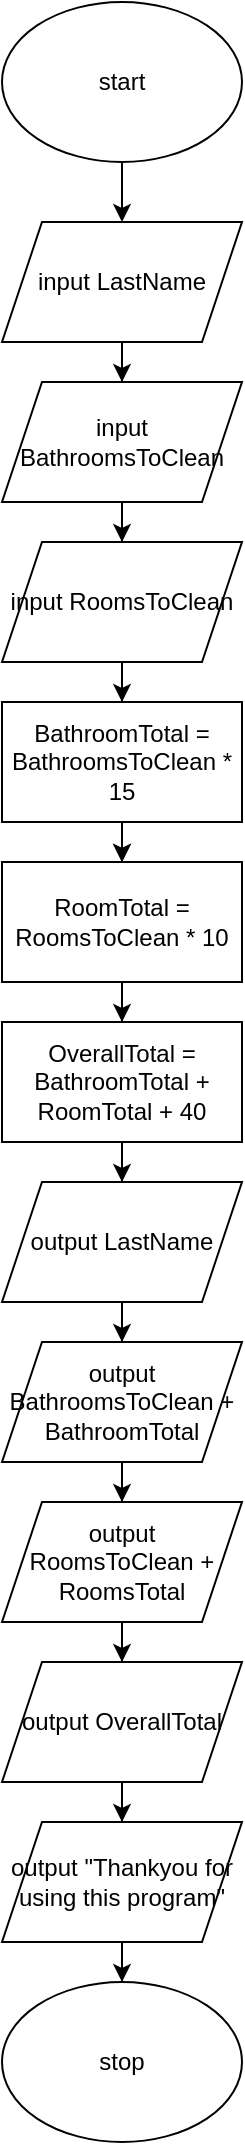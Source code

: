 <mxfile version="24.7.17">
  <diagram name="Page-1" id="Vofgi0hatRqfhVlCtrFg">
    <mxGraphModel dx="1098" dy="988" grid="1" gridSize="10" guides="1" tooltips="1" connect="1" arrows="1" fold="1" page="1" pageScale="1" pageWidth="850" pageHeight="1100" math="0" shadow="0">
      <root>
        <mxCell id="0" />
        <mxCell id="1" parent="0" />
        <mxCell id="zpUaCIFT4Lb16iYSd0HI-3" value="" style="edgeStyle=orthogonalEdgeStyle;rounded=0;orthogonalLoop=1;jettySize=auto;html=1;" edge="1" parent="1" source="zpUaCIFT4Lb16iYSd0HI-1" target="zpUaCIFT4Lb16iYSd0HI-2">
          <mxGeometry relative="1" as="geometry" />
        </mxCell>
        <mxCell id="zpUaCIFT4Lb16iYSd0HI-1" value="start" style="ellipse;whiteSpace=wrap;html=1;" vertex="1" parent="1">
          <mxGeometry x="365" y="20" width="120" height="80" as="geometry" />
        </mxCell>
        <mxCell id="zpUaCIFT4Lb16iYSd0HI-6" value="" style="edgeStyle=orthogonalEdgeStyle;rounded=0;orthogonalLoop=1;jettySize=auto;html=1;" edge="1" parent="1" source="zpUaCIFT4Lb16iYSd0HI-2" target="zpUaCIFT4Lb16iYSd0HI-5">
          <mxGeometry relative="1" as="geometry" />
        </mxCell>
        <mxCell id="zpUaCIFT4Lb16iYSd0HI-2" value="input LastName" style="shape=parallelogram;perimeter=parallelogramPerimeter;whiteSpace=wrap;html=1;fixedSize=1;" vertex="1" parent="1">
          <mxGeometry x="365" y="130" width="120" height="60" as="geometry" />
        </mxCell>
        <mxCell id="zpUaCIFT4Lb16iYSd0HI-9" value="" style="edgeStyle=orthogonalEdgeStyle;rounded=0;orthogonalLoop=1;jettySize=auto;html=1;" edge="1" parent="1" source="zpUaCIFT4Lb16iYSd0HI-4" target="zpUaCIFT4Lb16iYSd0HI-8">
          <mxGeometry relative="1" as="geometry" />
        </mxCell>
        <mxCell id="zpUaCIFT4Lb16iYSd0HI-18" value="" style="edgeStyle=orthogonalEdgeStyle;rounded=0;orthogonalLoop=1;jettySize=auto;html=1;" edge="1" parent="1" source="zpUaCIFT4Lb16iYSd0HI-4" target="zpUaCIFT4Lb16iYSd0HI-10">
          <mxGeometry relative="1" as="geometry" />
        </mxCell>
        <mxCell id="zpUaCIFT4Lb16iYSd0HI-4" value="input RoomsToClean" style="shape=parallelogram;perimeter=parallelogramPerimeter;whiteSpace=wrap;html=1;fixedSize=1;" vertex="1" parent="1">
          <mxGeometry x="365" y="290" width="120" height="60" as="geometry" />
        </mxCell>
        <mxCell id="zpUaCIFT4Lb16iYSd0HI-7" value="" style="edgeStyle=orthogonalEdgeStyle;rounded=0;orthogonalLoop=1;jettySize=auto;html=1;" edge="1" parent="1" source="zpUaCIFT4Lb16iYSd0HI-5" target="zpUaCIFT4Lb16iYSd0HI-4">
          <mxGeometry relative="1" as="geometry" />
        </mxCell>
        <mxCell id="zpUaCIFT4Lb16iYSd0HI-5" value="input BathroomsToClean" style="shape=parallelogram;perimeter=parallelogramPerimeter;whiteSpace=wrap;html=1;fixedSize=1;" vertex="1" parent="1">
          <mxGeometry x="365" y="210" width="120" height="60" as="geometry" />
        </mxCell>
        <mxCell id="zpUaCIFT4Lb16iYSd0HI-11" value="" style="edgeStyle=orthogonalEdgeStyle;rounded=0;orthogonalLoop=1;jettySize=auto;html=1;" edge="1" parent="1" source="zpUaCIFT4Lb16iYSd0HI-8" target="zpUaCIFT4Lb16iYSd0HI-10">
          <mxGeometry relative="1" as="geometry" />
        </mxCell>
        <mxCell id="zpUaCIFT4Lb16iYSd0HI-8" value="BathroomTotal = BathroomsToClean * 15" style="rounded=0;whiteSpace=wrap;html=1;" vertex="1" parent="1">
          <mxGeometry x="365" y="370" width="120" height="60" as="geometry" />
        </mxCell>
        <mxCell id="zpUaCIFT4Lb16iYSd0HI-13" value="" style="edgeStyle=orthogonalEdgeStyle;rounded=0;orthogonalLoop=1;jettySize=auto;html=1;" edge="1" parent="1" source="zpUaCIFT4Lb16iYSd0HI-10" target="zpUaCIFT4Lb16iYSd0HI-12">
          <mxGeometry relative="1" as="geometry" />
        </mxCell>
        <mxCell id="zpUaCIFT4Lb16iYSd0HI-10" value="RoomTotal = RoomsToClean * 10" style="rounded=0;whiteSpace=wrap;html=1;" vertex="1" parent="1">
          <mxGeometry x="365" y="450" width="120" height="60" as="geometry" />
        </mxCell>
        <mxCell id="zpUaCIFT4Lb16iYSd0HI-17" value="" style="edgeStyle=orthogonalEdgeStyle;rounded=0;orthogonalLoop=1;jettySize=auto;html=1;" edge="1" parent="1" source="zpUaCIFT4Lb16iYSd0HI-12" target="zpUaCIFT4Lb16iYSd0HI-16">
          <mxGeometry relative="1" as="geometry" />
        </mxCell>
        <mxCell id="zpUaCIFT4Lb16iYSd0HI-12" value="OverallTotal = BathroomTotal + RoomTotal + 40" style="whiteSpace=wrap;html=1;rounded=0;" vertex="1" parent="1">
          <mxGeometry x="365" y="530" width="120" height="60" as="geometry" />
        </mxCell>
        <mxCell id="zpUaCIFT4Lb16iYSd0HI-22" value="" style="edgeStyle=orthogonalEdgeStyle;rounded=0;orthogonalLoop=1;jettySize=auto;html=1;" edge="1" parent="1" source="zpUaCIFT4Lb16iYSd0HI-14" target="zpUaCIFT4Lb16iYSd0HI-15">
          <mxGeometry relative="1" as="geometry" />
        </mxCell>
        <mxCell id="zpUaCIFT4Lb16iYSd0HI-14" value="output BathroomsToClean + BathroomTotal" style="shape=parallelogram;perimeter=parallelogramPerimeter;whiteSpace=wrap;html=1;fixedSize=1;" vertex="1" parent="1">
          <mxGeometry x="365" y="690" width="120" height="60" as="geometry" />
        </mxCell>
        <mxCell id="zpUaCIFT4Lb16iYSd0HI-24" value="" style="edgeStyle=orthogonalEdgeStyle;rounded=0;orthogonalLoop=1;jettySize=auto;html=1;" edge="1" parent="1" source="zpUaCIFT4Lb16iYSd0HI-15" target="zpUaCIFT4Lb16iYSd0HI-23">
          <mxGeometry relative="1" as="geometry" />
        </mxCell>
        <mxCell id="zpUaCIFT4Lb16iYSd0HI-15" value="output RoomsToClean + RoomsTotal" style="shape=parallelogram;perimeter=parallelogramPerimeter;whiteSpace=wrap;html=1;fixedSize=1;" vertex="1" parent="1">
          <mxGeometry x="365" y="770" width="120" height="60" as="geometry" />
        </mxCell>
        <mxCell id="zpUaCIFT4Lb16iYSd0HI-21" value="" style="edgeStyle=orthogonalEdgeStyle;rounded=0;orthogonalLoop=1;jettySize=auto;html=1;" edge="1" parent="1" source="zpUaCIFT4Lb16iYSd0HI-16" target="zpUaCIFT4Lb16iYSd0HI-14">
          <mxGeometry relative="1" as="geometry" />
        </mxCell>
        <mxCell id="zpUaCIFT4Lb16iYSd0HI-16" value="output LastName" style="shape=parallelogram;perimeter=parallelogramPerimeter;whiteSpace=wrap;html=1;fixedSize=1;" vertex="1" parent="1">
          <mxGeometry x="365" y="610" width="120" height="60" as="geometry" />
        </mxCell>
        <mxCell id="zpUaCIFT4Lb16iYSd0HI-26" value="" style="edgeStyle=orthogonalEdgeStyle;rounded=0;orthogonalLoop=1;jettySize=auto;html=1;" edge="1" parent="1" source="zpUaCIFT4Lb16iYSd0HI-23" target="zpUaCIFT4Lb16iYSd0HI-25">
          <mxGeometry relative="1" as="geometry" />
        </mxCell>
        <mxCell id="zpUaCIFT4Lb16iYSd0HI-23" value="output OverallTotal" style="shape=parallelogram;perimeter=parallelogramPerimeter;whiteSpace=wrap;html=1;fixedSize=1;" vertex="1" parent="1">
          <mxGeometry x="365" y="850" width="120" height="60" as="geometry" />
        </mxCell>
        <mxCell id="zpUaCIFT4Lb16iYSd0HI-28" value="" style="edgeStyle=orthogonalEdgeStyle;rounded=0;orthogonalLoop=1;jettySize=auto;html=1;" edge="1" parent="1" source="zpUaCIFT4Lb16iYSd0HI-25" target="zpUaCIFT4Lb16iYSd0HI-27">
          <mxGeometry relative="1" as="geometry" />
        </mxCell>
        <mxCell id="zpUaCIFT4Lb16iYSd0HI-25" value="output &quot;Thankyou for using this program&quot;" style="shape=parallelogram;perimeter=parallelogramPerimeter;whiteSpace=wrap;html=1;fixedSize=1;" vertex="1" parent="1">
          <mxGeometry x="365" y="930" width="120" height="60" as="geometry" />
        </mxCell>
        <mxCell id="zpUaCIFT4Lb16iYSd0HI-27" value="stop" style="ellipse;whiteSpace=wrap;html=1;" vertex="1" parent="1">
          <mxGeometry x="365" y="1010" width="120" height="80" as="geometry" />
        </mxCell>
      </root>
    </mxGraphModel>
  </diagram>
</mxfile>
